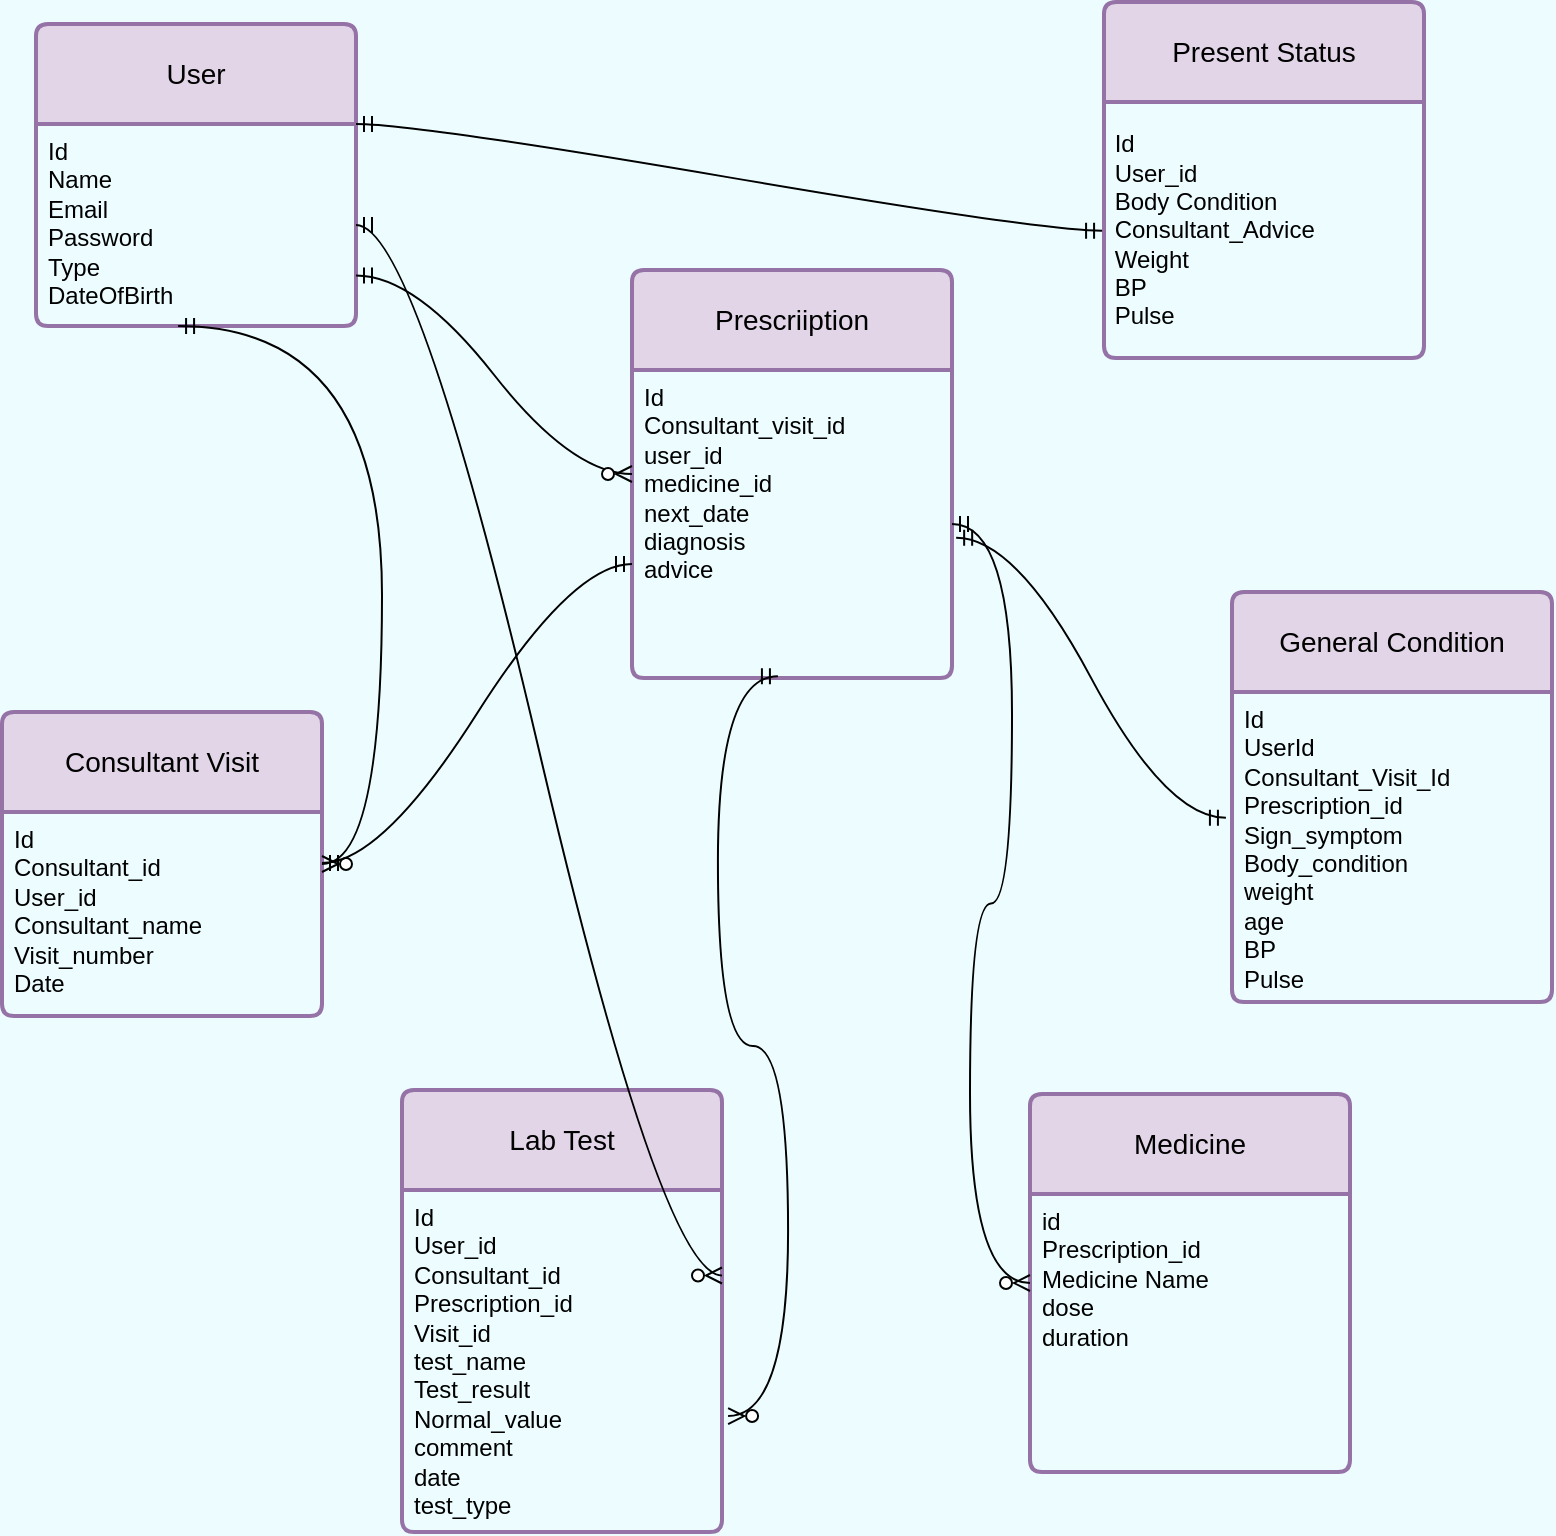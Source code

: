 <mxfile version="21.7.4" type="github">
  <diagram name="Page-1" id="TRYu1QCSfhHvhjaScCjZ">
    <mxGraphModel dx="879" dy="502" grid="0" gridSize="10" guides="1" tooltips="1" connect="1" arrows="1" fold="1" page="1" pageScale="1" pageWidth="850" pageHeight="1100" background="#EDFDFF" math="0" shadow="0">
      <root>
        <mxCell id="0" />
        <mxCell id="1" parent="0" />
        <mxCell id="i4QGvIYdytcpCfVvQqSb-15" value="User" style="swimlane;childLayout=stackLayout;horizontal=1;startSize=50;horizontalStack=0;rounded=1;fontSize=14;fontStyle=0;strokeWidth=2;resizeParent=0;resizeLast=1;shadow=0;dashed=0;align=center;arcSize=4;whiteSpace=wrap;html=1;fillColor=#e1d5e7;strokeColor=#9673a6;" vertex="1" parent="1">
          <mxGeometry x="54" y="97" width="160" height="151" as="geometry" />
        </mxCell>
        <mxCell id="i4QGvIYdytcpCfVvQqSb-16" value="Id&lt;br&gt;Name&lt;br&gt;Email&lt;br&gt;Password&lt;br&gt;Type&lt;br&gt;DateOfBirth" style="align=left;strokeColor=none;fillColor=none;spacingLeft=4;fontSize=12;verticalAlign=top;resizable=0;rotatable=0;part=1;html=1;" vertex="1" parent="i4QGvIYdytcpCfVvQqSb-15">
          <mxGeometry y="50" width="160" height="101" as="geometry" />
        </mxCell>
        <mxCell id="i4QGvIYdytcpCfVvQqSb-17" value="Consultant Visit" style="swimlane;childLayout=stackLayout;horizontal=1;startSize=50;horizontalStack=0;rounded=1;fontSize=14;fontStyle=0;strokeWidth=2;resizeParent=0;resizeLast=1;shadow=0;dashed=0;align=center;arcSize=4;whiteSpace=wrap;html=1;fillColor=#e1d5e7;strokeColor=#9673a6;" vertex="1" parent="1">
          <mxGeometry x="37" y="441" width="160" height="152" as="geometry" />
        </mxCell>
        <mxCell id="i4QGvIYdytcpCfVvQqSb-18" value="Id&lt;br&gt;Consultant_id&lt;br&gt;User_id&lt;br&gt;Consultant_name&lt;br&gt;Visit_number&lt;br&gt;Date" style="align=left;strokeColor=none;fillColor=none;spacingLeft=4;fontSize=12;verticalAlign=top;resizable=0;rotatable=0;part=1;html=1;" vertex="1" parent="i4QGvIYdytcpCfVvQqSb-17">
          <mxGeometry y="50" width="160" height="102" as="geometry" />
        </mxCell>
        <mxCell id="i4QGvIYdytcpCfVvQqSb-19" value="General Condition" style="swimlane;childLayout=stackLayout;horizontal=1;startSize=50;horizontalStack=0;rounded=1;fontSize=14;fontStyle=0;strokeWidth=2;resizeParent=0;resizeLast=1;shadow=0;dashed=0;align=center;arcSize=4;whiteSpace=wrap;html=1;fillColor=#e1d5e7;strokeColor=#9673a6;" vertex="1" parent="1">
          <mxGeometry x="652" y="381" width="160" height="205" as="geometry" />
        </mxCell>
        <mxCell id="i4QGvIYdytcpCfVvQqSb-20" value="Id&lt;br&gt;UserId&lt;br&gt;Consultant_Visit_Id&lt;br&gt;Prescription_id&lt;br&gt;Sign_symptom&lt;br&gt;Body_condition&lt;br&gt;weight&lt;br&gt;age&lt;br&gt;BP&lt;br&gt;Pulse" style="align=left;strokeColor=none;fillColor=none;spacingLeft=4;fontSize=12;verticalAlign=top;resizable=0;rotatable=0;part=1;html=1;" vertex="1" parent="i4QGvIYdytcpCfVvQqSb-19">
          <mxGeometry y="50" width="160" height="155" as="geometry" />
        </mxCell>
        <mxCell id="i4QGvIYdytcpCfVvQqSb-23" value="Lab Test" style="swimlane;childLayout=stackLayout;horizontal=1;startSize=50;horizontalStack=0;rounded=1;fontSize=14;fontStyle=0;strokeWidth=2;resizeParent=0;resizeLast=1;shadow=0;dashed=0;align=center;arcSize=4;whiteSpace=wrap;html=1;fillColor=#e1d5e7;strokeColor=#9673a6;" vertex="1" parent="1">
          <mxGeometry x="237" y="630" width="160" height="221" as="geometry" />
        </mxCell>
        <mxCell id="i4QGvIYdytcpCfVvQqSb-24" value="Id&lt;br&gt;User_id&lt;br&gt;Consultant_id&lt;br&gt;Prescription_id&lt;br&gt;Visit_id&lt;br&gt;test_name&lt;br&gt;Test_result&lt;br&gt;Normal_value&lt;br&gt;comment&lt;br&gt;date&lt;br&gt;test_type" style="align=left;strokeColor=none;fillColor=none;spacingLeft=4;fontSize=12;verticalAlign=top;resizable=0;rotatable=0;part=1;html=1;" vertex="1" parent="i4QGvIYdytcpCfVvQqSb-23">
          <mxGeometry y="50" width="160" height="171" as="geometry" />
        </mxCell>
        <mxCell id="i4QGvIYdytcpCfVvQqSb-25" value="Prescriiption" style="swimlane;childLayout=stackLayout;horizontal=1;startSize=50;horizontalStack=0;rounded=1;fontSize=14;fontStyle=0;strokeWidth=2;resizeParent=0;resizeLast=1;shadow=0;dashed=0;align=center;arcSize=4;whiteSpace=wrap;html=1;fillColor=#e1d5e7;strokeColor=#9673a6;" vertex="1" parent="1">
          <mxGeometry x="352" y="220" width="160" height="204" as="geometry" />
        </mxCell>
        <mxCell id="i4QGvIYdytcpCfVvQqSb-26" value="Id&lt;br&gt;Consultant_visit_id&lt;br&gt;user_id&lt;br&gt;medicine_id&lt;br&gt;next_date&lt;br&gt;diagnosis&lt;br&gt;advice" style="align=left;strokeColor=none;fillColor=none;spacingLeft=4;fontSize=12;verticalAlign=top;resizable=0;rotatable=0;part=1;html=1;" vertex="1" parent="i4QGvIYdytcpCfVvQqSb-25">
          <mxGeometry y="50" width="160" height="154" as="geometry" />
        </mxCell>
        <mxCell id="i4QGvIYdytcpCfVvQqSb-27" value="Medicine" style="swimlane;childLayout=stackLayout;horizontal=1;startSize=50;horizontalStack=0;rounded=1;fontSize=14;fontStyle=0;strokeWidth=2;resizeParent=0;resizeLast=1;shadow=0;dashed=0;align=center;arcSize=4;whiteSpace=wrap;html=1;fillColor=#e1d5e7;strokeColor=#9673a6;" vertex="1" parent="1">
          <mxGeometry x="551" y="632" width="160" height="189" as="geometry" />
        </mxCell>
        <mxCell id="i4QGvIYdytcpCfVvQqSb-28" value="id&lt;br&gt;Prescription_id&lt;br&gt;Medicine Name&lt;br&gt;dose&lt;br&gt;duration" style="align=left;strokeColor=none;fillColor=none;spacingLeft=4;fontSize=12;verticalAlign=top;resizable=0;rotatable=0;part=1;html=1;" vertex="1" parent="i4QGvIYdytcpCfVvQqSb-27">
          <mxGeometry y="50" width="160" height="139" as="geometry" />
        </mxCell>
        <mxCell id="i4QGvIYdytcpCfVvQqSb-29" value="" style="edgeStyle=entityRelationEdgeStyle;fontSize=12;html=1;endArrow=ERzeroToMany;startArrow=ERmandOne;exitX=1;exitY=0.75;exitDx=0;exitDy=0;strokeColor=default;curved=1;" edge="1" parent="1" source="i4QGvIYdytcpCfVvQqSb-16" target="i4QGvIYdytcpCfVvQqSb-25">
          <mxGeometry width="100" height="100" relative="1" as="geometry">
            <mxPoint x="381" y="406" as="sourcePoint" />
            <mxPoint x="481" y="306" as="targetPoint" />
          </mxGeometry>
        </mxCell>
        <mxCell id="i4QGvIYdytcpCfVvQqSb-32" value="" style="edgeStyle=entityRelationEdgeStyle;fontSize=12;html=1;endArrow=ERzeroToMany;startArrow=ERmandOne;exitX=0.444;exitY=1;exitDx=0;exitDy=0;exitPerimeter=0;curved=1;" edge="1" parent="1" source="i4QGvIYdytcpCfVvQqSb-16" target="i4QGvIYdytcpCfVvQqSb-17">
          <mxGeometry width="100" height="100" relative="1" as="geometry">
            <mxPoint x="381" y="394" as="sourcePoint" />
            <mxPoint x="481" y="294" as="targetPoint" />
            <Array as="points">
              <mxPoint x="235" y="331" />
            </Array>
          </mxGeometry>
        </mxCell>
        <mxCell id="i4QGvIYdytcpCfVvQqSb-34" value="" style="edgeStyle=entityRelationEdgeStyle;fontSize=12;html=1;endArrow=ERzeroToMany;startArrow=ERmandOne;curved=1;entryX=1;entryY=0.25;entryDx=0;entryDy=0;" edge="1" parent="1" source="i4QGvIYdytcpCfVvQqSb-16" target="i4QGvIYdytcpCfVvQqSb-24">
          <mxGeometry width="100" height="100" relative="1" as="geometry">
            <mxPoint x="214.04" y="238" as="sourcePoint" />
            <mxPoint x="244.0" y="581.045" as="targetPoint" />
          </mxGeometry>
        </mxCell>
        <mxCell id="i4QGvIYdytcpCfVvQqSb-35" value="" style="edgeStyle=entityRelationEdgeStyle;fontSize=12;html=1;endArrow=ERmandOne;startArrow=ERmandOne;exitX=1;exitY=0.25;exitDx=0;exitDy=0;entryX=0;entryY=0.63;entryDx=0;entryDy=0;entryPerimeter=0;curved=1;" edge="1" parent="1" source="i4QGvIYdytcpCfVvQqSb-18" target="i4QGvIYdytcpCfVvQqSb-26">
          <mxGeometry width="100" height="100" relative="1" as="geometry">
            <mxPoint x="381" y="394" as="sourcePoint" />
            <mxPoint x="481" y="294" as="targetPoint" />
          </mxGeometry>
        </mxCell>
        <mxCell id="i4QGvIYdytcpCfVvQqSb-36" value="" style="edgeStyle=entityRelationEdgeStyle;fontSize=12;html=1;endArrow=ERmandOne;startArrow=ERmandOne;exitX=1.013;exitY=0.545;exitDx=0;exitDy=0;exitPerimeter=0;entryX=-0.019;entryY=0.406;entryDx=0;entryDy=0;entryPerimeter=0;curved=1;" edge="1" parent="1" source="i4QGvIYdytcpCfVvQqSb-26" target="i4QGvIYdytcpCfVvQqSb-20">
          <mxGeometry width="100" height="100" relative="1" as="geometry">
            <mxPoint x="381" y="394" as="sourcePoint" />
            <mxPoint x="481" y="294" as="targetPoint" />
          </mxGeometry>
        </mxCell>
        <mxCell id="i4QGvIYdytcpCfVvQqSb-37" value="" style="edgeStyle=entityRelationEdgeStyle;fontSize=12;html=1;endArrow=ERzeroToMany;startArrow=ERmandOne;curved=1;" edge="1" parent="1" source="i4QGvIYdytcpCfVvQqSb-26" target="i4QGvIYdytcpCfVvQqSb-27">
          <mxGeometry width="100" height="100" relative="1" as="geometry">
            <mxPoint x="381" y="594" as="sourcePoint" />
            <mxPoint x="481" y="494" as="targetPoint" />
          </mxGeometry>
        </mxCell>
        <mxCell id="i4QGvIYdytcpCfVvQqSb-42" value="" style="edgeStyle=entityRelationEdgeStyle;fontSize=12;html=1;endArrow=ERzeroToMany;startArrow=ERmandOne;exitX=0.456;exitY=0.994;exitDx=0;exitDy=0;entryX=1.019;entryY=0.661;entryDx=0;entryDy=0;entryPerimeter=0;exitPerimeter=0;curved=1;" edge="1" parent="1" source="i4QGvIYdytcpCfVvQqSb-26" target="i4QGvIYdytcpCfVvQqSb-24">
          <mxGeometry width="100" height="100" relative="1" as="geometry">
            <mxPoint x="465.04" y="542" as="sourcePoint" />
            <mxPoint x="390.0" y="760.976" as="targetPoint" />
          </mxGeometry>
        </mxCell>
        <mxCell id="i4QGvIYdytcpCfVvQqSb-43" value="Present Status" style="swimlane;childLayout=stackLayout;horizontal=1;startSize=50;horizontalStack=0;rounded=1;fontSize=14;fontStyle=0;strokeWidth=2;resizeParent=0;resizeLast=1;shadow=0;dashed=0;align=center;arcSize=4;whiteSpace=wrap;html=1;fillColor=#e1d5e7;strokeColor=#9673a6;" vertex="1" parent="1">
          <mxGeometry x="588" y="86" width="160" height="178" as="geometry" />
        </mxCell>
        <mxCell id="i4QGvIYdytcpCfVvQqSb-47" value="&amp;nbsp;Id&lt;br&gt;&amp;nbsp;User_id&lt;br&gt;&lt;div style=&quot;&quot;&gt;&amp;nbsp;Body Condition&lt;/div&gt;&lt;div style=&quot;&quot;&gt;&amp;nbsp;Consultant_Advice&lt;/div&gt;&lt;div style=&quot;&quot;&gt;&amp;nbsp;Weight&lt;/div&gt;&lt;div style=&quot;&quot;&gt;&amp;nbsp;BP&lt;/div&gt;&lt;div style=&quot;&quot;&gt;&amp;nbsp;Pulse&lt;/div&gt;" style="text;html=1;align=left;verticalAlign=middle;resizable=0;points=[];autosize=1;strokeColor=none;fillColor=none;" vertex="1" parent="i4QGvIYdytcpCfVvQqSb-43">
          <mxGeometry y="50" width="160" height="128" as="geometry" />
        </mxCell>
        <mxCell id="i4QGvIYdytcpCfVvQqSb-48" value="" style="edgeStyle=entityRelationEdgeStyle;fontSize=12;html=1;endArrow=ERmandOne;startArrow=ERmandOne;exitX=1;exitY=0;exitDx=0;exitDy=0;entryX=-0.006;entryY=0.503;entryDx=0;entryDy=0;entryPerimeter=0;curved=1;" edge="1" parent="1" source="i4QGvIYdytcpCfVvQqSb-16" target="i4QGvIYdytcpCfVvQqSb-47">
          <mxGeometry width="100" height="100" relative="1" as="geometry">
            <mxPoint x="381" y="325" as="sourcePoint" />
            <mxPoint x="481" y="225" as="targetPoint" />
          </mxGeometry>
        </mxCell>
      </root>
    </mxGraphModel>
  </diagram>
</mxfile>

